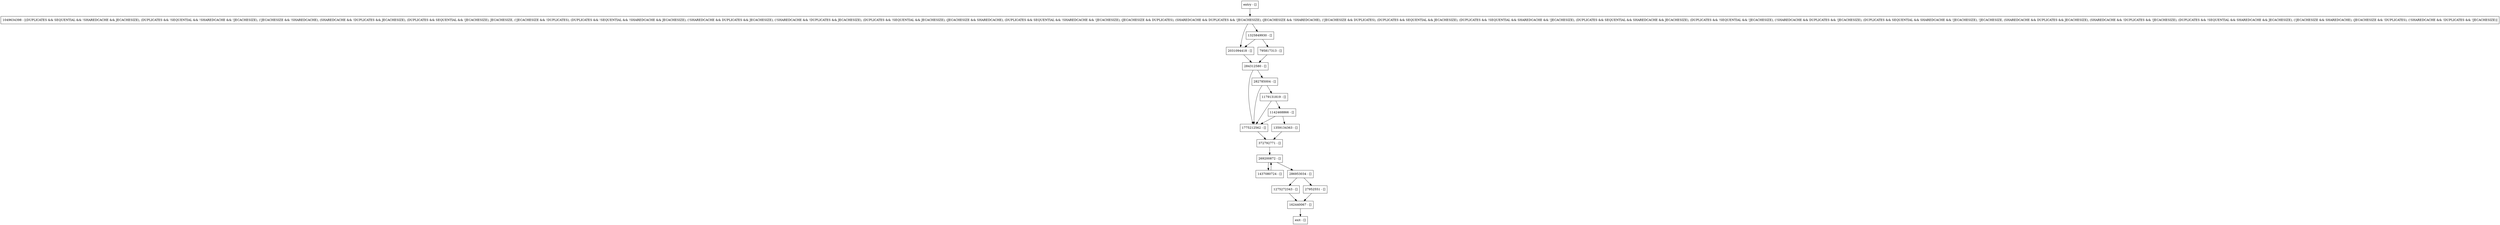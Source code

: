digraph <init> {
node [shape=record];
372792771 [label="372792771 - []"];
1325849930 [label="1325849930 - []"];
1437080724 [label="1437080724 - []"];
1775212562 [label="1775212562 - []"];
1142468866 [label="1142468866 - []"];
1275272343 [label="1275272343 - []"];
1049634398 [label="1049634398 - [(DUPLICATES && SEQUENTIAL && !SHAREDCACHE && JECACHESIZE), (DUPLICATES && !SEQUENTIAL && !SHAREDCACHE && !JECACHESIZE), (!JECACHESIZE && !SHAREDCACHE), (SHAREDCACHE && !DUPLICATES && JECACHESIZE), (DUPLICATES && SEQUENTIAL && !JECACHESIZE), JECACHESIZE, (!JECACHESIZE && !DUPLICATES), (DUPLICATES && !SEQUENTIAL && !SHAREDCACHE && JECACHESIZE), (!SHAREDCACHE && DUPLICATES && JECACHESIZE), (!SHAREDCACHE && !DUPLICATES && JECACHESIZE), (DUPLICATES && !SEQUENTIAL && JECACHESIZE), (JECACHESIZE && SHAREDCACHE), (DUPLICATES && SEQUENTIAL && !SHAREDCACHE && !JECACHESIZE), (JECACHESIZE && DUPLICATES), (SHAREDCACHE && DUPLICATES && !JECACHESIZE), (JECACHESIZE && !SHAREDCACHE), (!JECACHESIZE && DUPLICATES), (DUPLICATES && SEQUENTIAL && JECACHESIZE), (DUPLICATES && !SEQUENTIAL && SHAREDCACHE && !JECACHESIZE), (DUPLICATES && SEQUENTIAL && SHAREDCACHE && JECACHESIZE), (DUPLICATES && !SEQUENTIAL && !JECACHESIZE), (!SHAREDCACHE && DUPLICATES && !JECACHESIZE), (DUPLICATES && SEQUENTIAL && SHAREDCACHE && !JECACHESIZE), !JECACHESIZE, (SHAREDCACHE && DUPLICATES && JECACHESIZE), (SHAREDCACHE && !DUPLICATES && !JECACHESIZE), (DUPLICATES && !SEQUENTIAL && SHAREDCACHE && JECACHESIZE), (!JECACHESIZE && SHAREDCACHE), (JECACHESIZE && !DUPLICATES), (!SHAREDCACHE && !DUPLICATES && !JECACHESIZE)]"];
entry [label="entry - []"];
exit [label="exit - []"];
162440067 [label="162440067 - []"];
2031094418 [label="2031094418 - []"];
1359134363 [label="1359134363 - []"];
284312580 [label="284312580 - []"];
282785004 [label="282785004 - []"];
795817313 [label="795817313 - []"];
27952551 [label="27952551 - []"];
269200872 [label="269200872 - []"];
1179131819 [label="1179131819 - []"];
286953034 [label="286953034 - []"];
entry;
exit;
372792771 -> 269200872;
1325849930 -> 2031094418;
1325849930 -> 795817313;
1437080724 -> 269200872;
1775212562 -> 372792771;
1142468866 -> 1359134363;
1142468866 -> 1775212562;
1275272343 -> 162440067;
1049634398 -> 2031094418;
1049634398 -> 1325849930;
entry -> 1049634398;
162440067 -> exit;
2031094418 -> 284312580;
1359134363 -> 372792771;
284312580 -> 282785004;
284312580 -> 1775212562;
282785004 -> 1775212562;
282785004 -> 1179131819;
795817313 -> 284312580;
27952551 -> 162440067;
269200872 -> 1437080724;
269200872 -> 286953034;
1179131819 -> 1775212562;
1179131819 -> 1142468866;
286953034 -> 27952551;
286953034 -> 1275272343;
}
